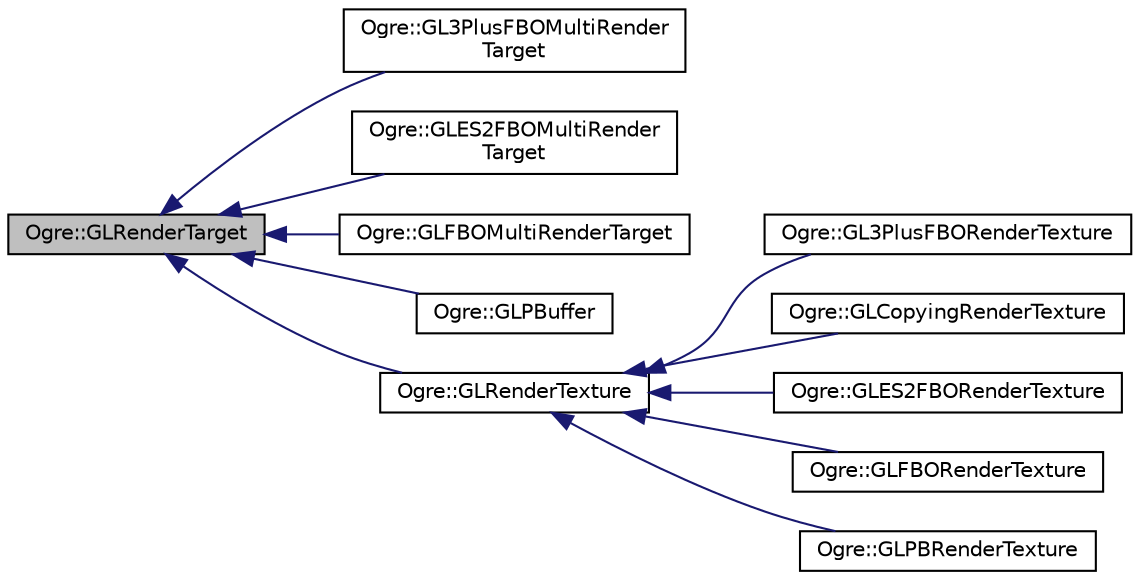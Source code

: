 digraph "Ogre::GLRenderTarget"
{
  bgcolor="transparent";
  edge [fontname="Helvetica",fontsize="10",labelfontname="Helvetica",labelfontsize="10"];
  node [fontname="Helvetica",fontsize="10",shape=record];
  rankdir="LR";
  Node0 [label="Ogre::GLRenderTarget",height=0.2,width=0.4,color="black", fillcolor="grey75", style="filled", fontcolor="black"];
  Node0 -> Node1 [dir="back",color="midnightblue",fontsize="10",style="solid",fontname="Helvetica"];
  Node1 [label="Ogre::GL3PlusFBOMultiRender\lTarget",height=0.2,width=0.4,color="black",URL="$class_ogre_1_1_g_l3_plus_f_b_o_multi_render_target.html",tooltip="MultiRenderTarget for OpenGL. "];
  Node0 -> Node2 [dir="back",color="midnightblue",fontsize="10",style="solid",fontname="Helvetica"];
  Node2 [label="Ogre::GLES2FBOMultiRender\lTarget",height=0.2,width=0.4,color="black",URL="$class_ogre_1_1_g_l_e_s2_f_b_o_multi_render_target.html",tooltip="MultiRenderTarget for GL ES 2.x. "];
  Node0 -> Node3 [dir="back",color="midnightblue",fontsize="10",style="solid",fontname="Helvetica"];
  Node3 [label="Ogre::GLFBOMultiRenderTarget",height=0.2,width=0.4,color="black",URL="$class_ogre_1_1_g_l_f_b_o_multi_render_target.html",tooltip="MultiRenderTarget for GL. "];
  Node0 -> Node4 [dir="back",color="midnightblue",fontsize="10",style="solid",fontname="Helvetica"];
  Node4 [label="Ogre::GLPBuffer",height=0.2,width=0.4,color="black",URL="$class_ogre_1_1_g_l_p_buffer.html",tooltip="An off-screen rendering context. "];
  Node0 -> Node5 [dir="back",color="midnightblue",fontsize="10",style="solid",fontname="Helvetica"];
  Node5 [label="Ogre::GLRenderTexture",height=0.2,width=0.4,color="black",URL="$class_ogre_1_1_g_l_render_texture.html",tooltip="Base class for GL Render Textures. "];
  Node5 -> Node6 [dir="back",color="midnightblue",fontsize="10",style="solid",fontname="Helvetica"];
  Node6 [label="Ogre::GL3PlusFBORenderTexture",height=0.2,width=0.4,color="black",URL="$class_ogre_1_1_g_l3_plus_f_b_o_render_texture.html",tooltip="RenderTexture for GL FBO. "];
  Node5 -> Node7 [dir="back",color="midnightblue",fontsize="10",style="solid",fontname="Helvetica"];
  Node7 [label="Ogre::GLCopyingRenderTexture",height=0.2,width=0.4,color="black",URL="$class_ogre_1_1_g_l_copying_render_texture.html"];
  Node5 -> Node8 [dir="back",color="midnightblue",fontsize="10",style="solid",fontname="Helvetica"];
  Node8 [label="Ogre::GLES2FBORenderTexture",height=0.2,width=0.4,color="black",URL="$class_ogre_1_1_g_l_e_s2_f_b_o_render_texture.html",tooltip="RenderTexture for GL ES 2 FBO. "];
  Node5 -> Node9 [dir="back",color="midnightblue",fontsize="10",style="solid",fontname="Helvetica"];
  Node9 [label="Ogre::GLFBORenderTexture",height=0.2,width=0.4,color="black",URL="$class_ogre_1_1_g_l_f_b_o_render_texture.html",tooltip="RenderTexture for GL FBO. "];
  Node5 -> Node10 [dir="back",color="midnightblue",fontsize="10",style="solid",fontname="Helvetica"];
  Node10 [label="Ogre::GLPBRenderTexture",height=0.2,width=0.4,color="black",URL="$class_ogre_1_1_g_l_p_b_render_texture.html"];
}
